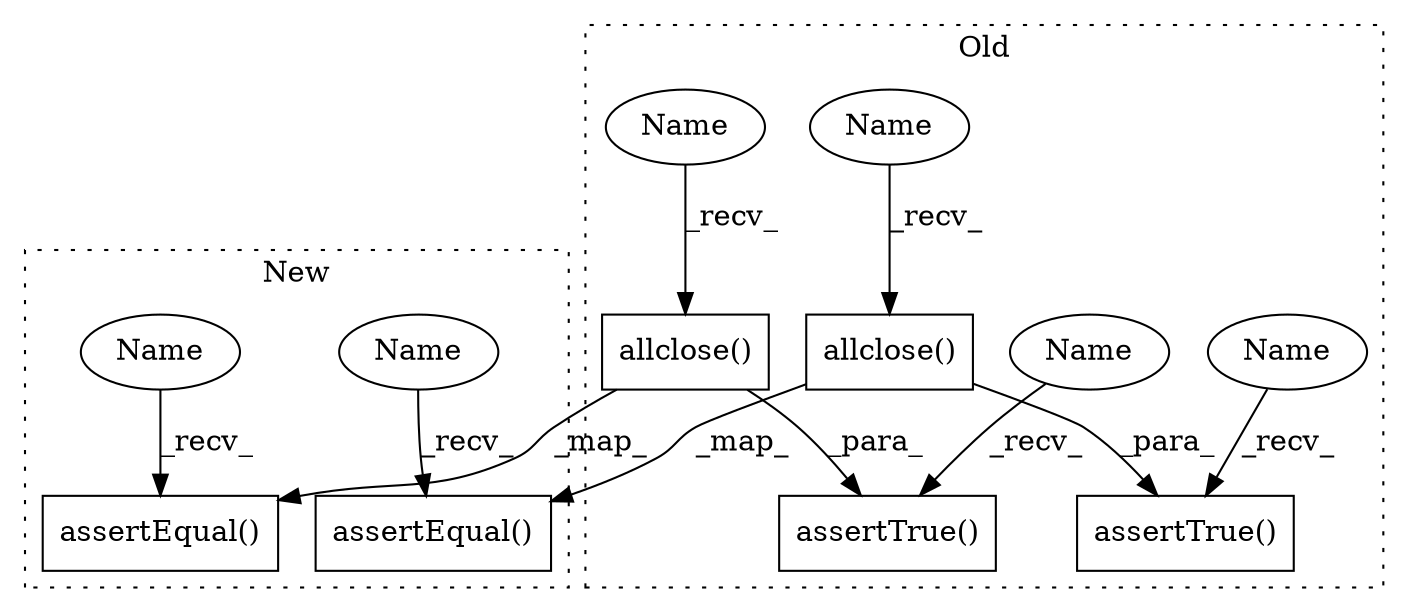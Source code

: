 digraph G {
subgraph cluster0 {
1 [label="allclose()" a="75" s="1571,1602" l="15,1" shape="box"];
3 [label="assertTrue()" a="75" s="1555,1603" l="16,1" shape="box"];
4 [label="assertTrue()" a="75" s="2083,2135" l="16,1" shape="box"];
6 [label="allclose()" a="75" s="2099,2134" l="15,1" shape="box"];
7 [label="Name" a="87" s="1555" l="4" shape="ellipse"];
8 [label="Name" a="87" s="2083" l="4" shape="ellipse"];
9 [label="Name" a="87" s="1571" l="5" shape="ellipse"];
10 [label="Name" a="87" s="2099" l="5" shape="ellipse"];
label = "Old";
style="dotted";
}
subgraph cluster1 {
2 [label="assertEqual()" a="75" s="1555,1588" l="17,1" shape="box"];
5 [label="assertEqual()" a="75" s="2038,2075" l="17,1" shape="box"];
11 [label="Name" a="87" s="2038" l="4" shape="ellipse"];
12 [label="Name" a="87" s="1555" l="4" shape="ellipse"];
label = "New";
style="dotted";
}
1 -> 3 [label="_para_"];
1 -> 2 [label="_map_"];
6 -> 4 [label="_para_"];
6 -> 5 [label="_map_"];
7 -> 3 [label="_recv_"];
8 -> 4 [label="_recv_"];
9 -> 1 [label="_recv_"];
10 -> 6 [label="_recv_"];
11 -> 5 [label="_recv_"];
12 -> 2 [label="_recv_"];
}